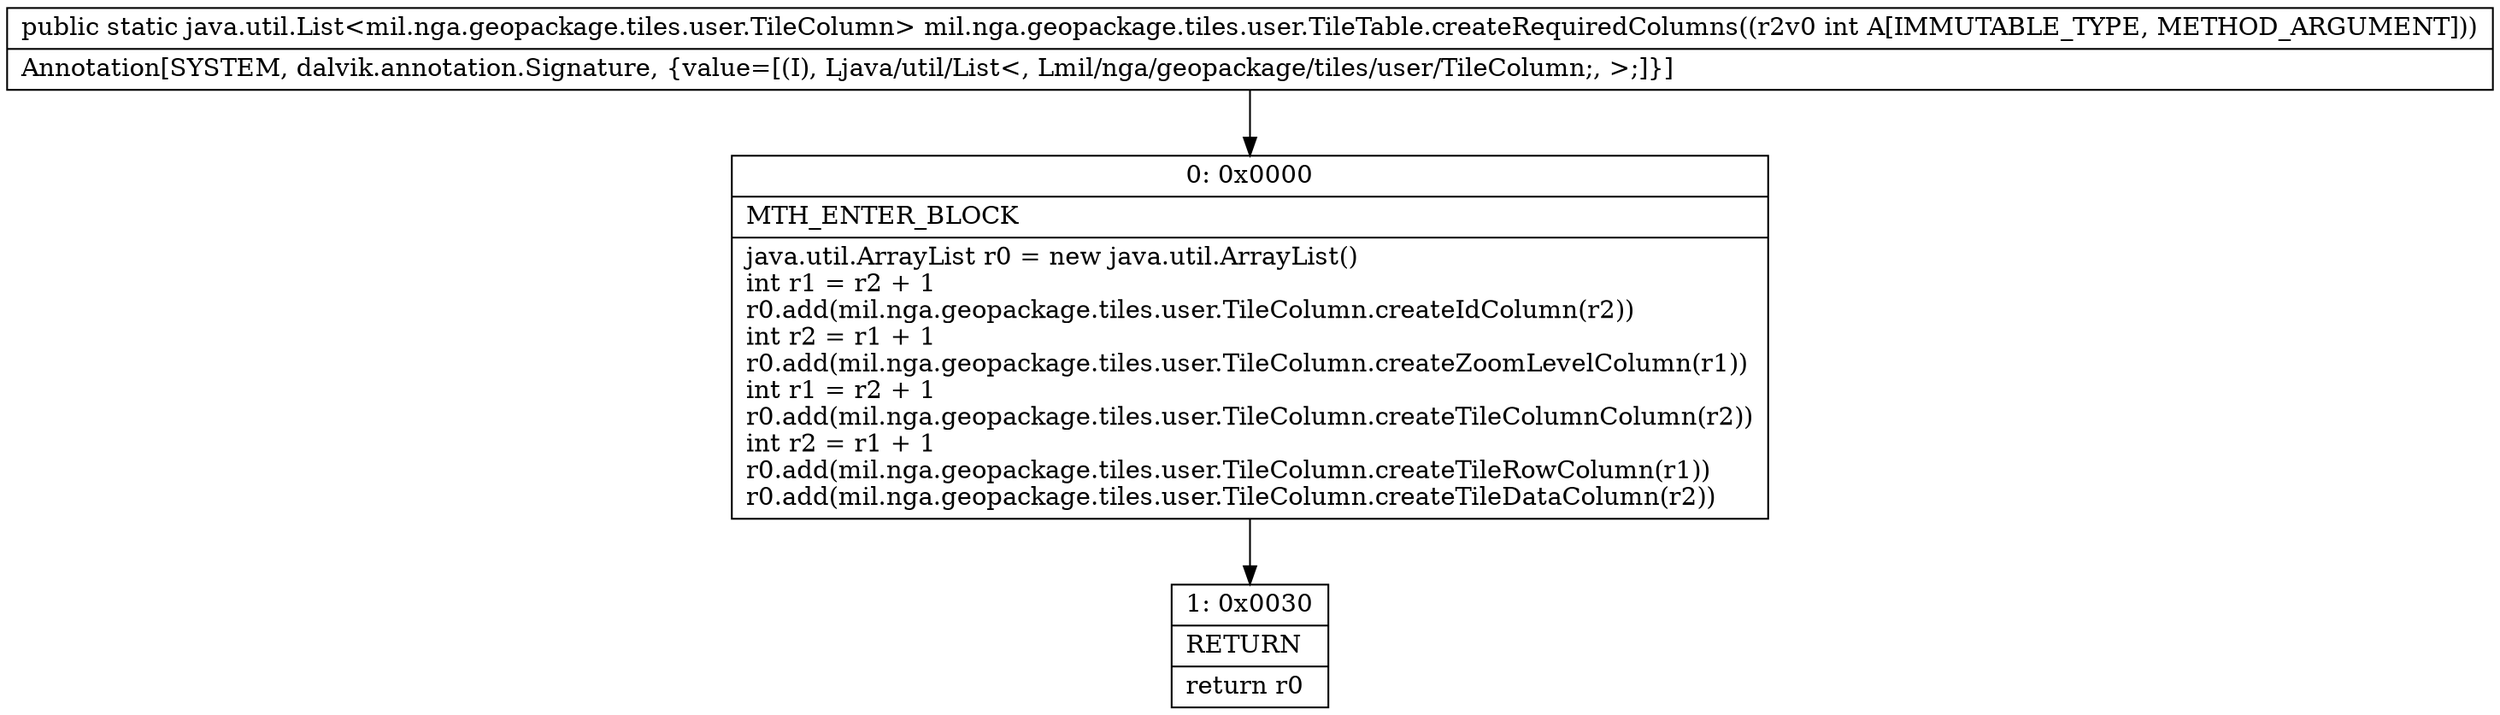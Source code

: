 digraph "CFG formil.nga.geopackage.tiles.user.TileTable.createRequiredColumns(I)Ljava\/util\/List;" {
Node_0 [shape=record,label="{0\:\ 0x0000|MTH_ENTER_BLOCK\l|java.util.ArrayList r0 = new java.util.ArrayList()\lint r1 = r2 + 1\lr0.add(mil.nga.geopackage.tiles.user.TileColumn.createIdColumn(r2))\lint r2 = r1 + 1\lr0.add(mil.nga.geopackage.tiles.user.TileColumn.createZoomLevelColumn(r1))\lint r1 = r2 + 1\lr0.add(mil.nga.geopackage.tiles.user.TileColumn.createTileColumnColumn(r2))\lint r2 = r1 + 1\lr0.add(mil.nga.geopackage.tiles.user.TileColumn.createTileRowColumn(r1))\lr0.add(mil.nga.geopackage.tiles.user.TileColumn.createTileDataColumn(r2))\l}"];
Node_1 [shape=record,label="{1\:\ 0x0030|RETURN\l|return r0\l}"];
MethodNode[shape=record,label="{public static java.util.List\<mil.nga.geopackage.tiles.user.TileColumn\> mil.nga.geopackage.tiles.user.TileTable.createRequiredColumns((r2v0 int A[IMMUTABLE_TYPE, METHOD_ARGUMENT]))  | Annotation[SYSTEM, dalvik.annotation.Signature, \{value=[(I), Ljava\/util\/List\<, Lmil\/nga\/geopackage\/tiles\/user\/TileColumn;, \>;]\}]\l}"];
MethodNode -> Node_0;
Node_0 -> Node_1;
}

